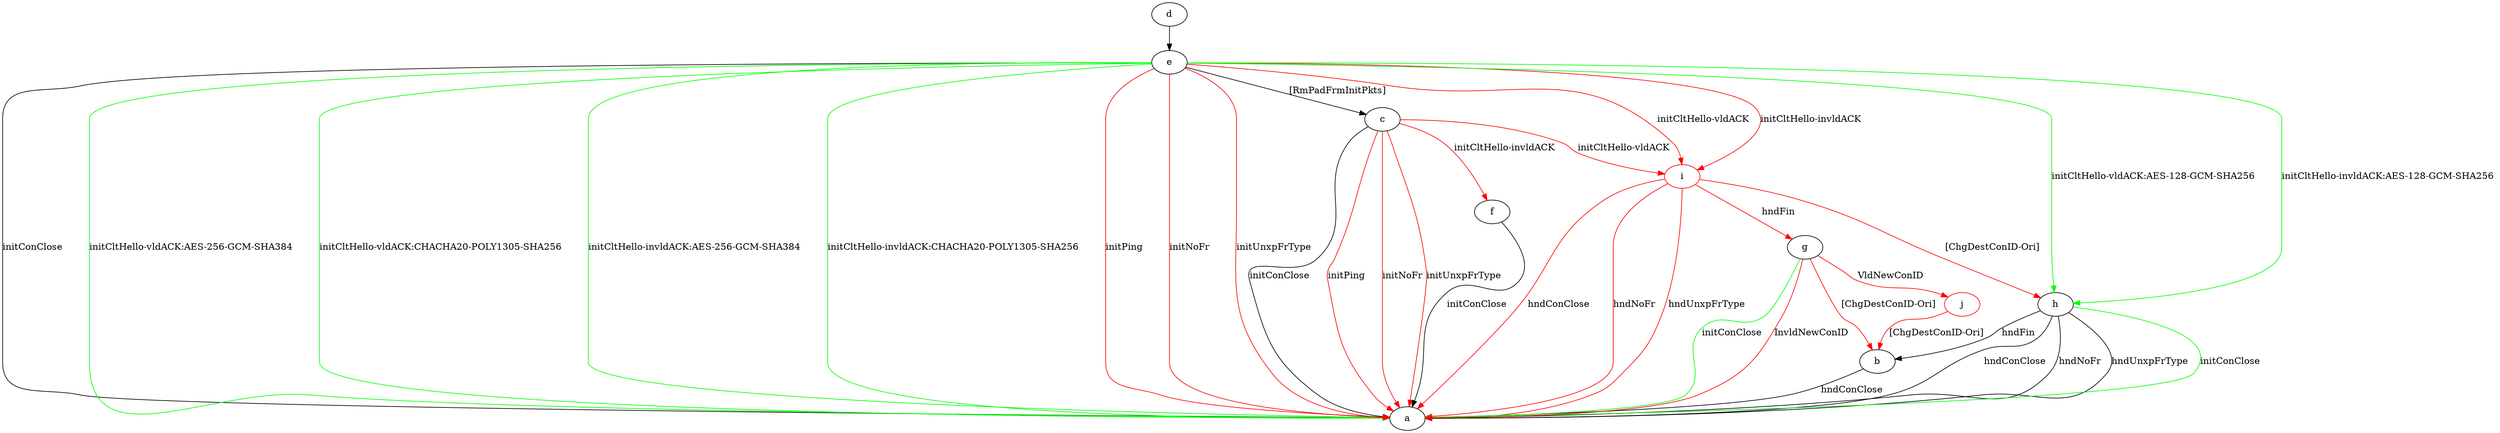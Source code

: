 digraph "" {
	b -> a	[key=0,
		label="hndConClose "];
	c -> a	[key=0,
		label="initConClose "];
	c -> a	[key=1,
		color=red,
		label="initPing "];
	c -> a	[key=2,
		color=red,
		label="initNoFr "];
	c -> a	[key=3,
		color=red,
		label="initUnxpFrType "];
	c -> f	[key=0,
		color=red,
		label="initCltHello-invldACK "];
	i	[color=red];
	c -> i	[key=0,
		color=red,
		label="initCltHello-vldACK "];
	d -> e	[key=0];
	e -> a	[key=0,
		label="initConClose "];
	e -> a	[key=1,
		color=green,
		label="initCltHello-vldACK:AES-256-GCM-SHA384 "];
	e -> a	[key=2,
		color=green,
		label="initCltHello-vldACK:CHACHA20-POLY1305-SHA256 "];
	e -> a	[key=3,
		color=green,
		label="initCltHello-invldACK:AES-256-GCM-SHA384 "];
	e -> a	[key=4,
		color=green,
		label="initCltHello-invldACK:CHACHA20-POLY1305-SHA256 "];
	e -> a	[key=5,
		color=red,
		label="initPing "];
	e -> a	[key=6,
		color=red,
		label="initNoFr "];
	e -> a	[key=7,
		color=red,
		label="initUnxpFrType "];
	e -> c	[key=0,
		label="[RmPadFrmInitPkts] "];
	e -> h	[key=0,
		color=green,
		label="initCltHello-vldACK:AES-128-GCM-SHA256 "];
	e -> h	[key=1,
		color=green,
		label="initCltHello-invldACK:AES-128-GCM-SHA256 "];
	e -> i	[key=0,
		color=red,
		label="initCltHello-vldACK "];
	e -> i	[key=1,
		color=red,
		label="initCltHello-invldACK "];
	f -> a	[key=0,
		label="initConClose "];
	g -> a	[key=0,
		color=green,
		label="initConClose "];
	g -> a	[key=1,
		color=red,
		label="InvldNewConID "];
	g -> b	[key=0,
		color=red,
		label="[ChgDestConID-Ori] "];
	j	[color=red];
	g -> j	[key=0,
		color=red,
		label="VldNewConID "];
	h -> a	[key=0,
		label="hndConClose "];
	h -> a	[key=1,
		label="hndNoFr "];
	h -> a	[key=2,
		label="hndUnxpFrType "];
	h -> a	[key=3,
		color=green,
		label="initConClose "];
	h -> b	[key=0,
		label="hndFin "];
	i -> a	[key=0,
		color=red,
		label="hndConClose "];
	i -> a	[key=1,
		color=red,
		label="hndNoFr "];
	i -> a	[key=2,
		color=red,
		label="hndUnxpFrType "];
	i -> g	[key=0,
		color=red,
		label="hndFin "];
	i -> h	[key=0,
		color=red,
		label="[ChgDestConID-Ori] "];
	j -> b	[key=0,
		color=red,
		label="[ChgDestConID-Ori] "];
}
